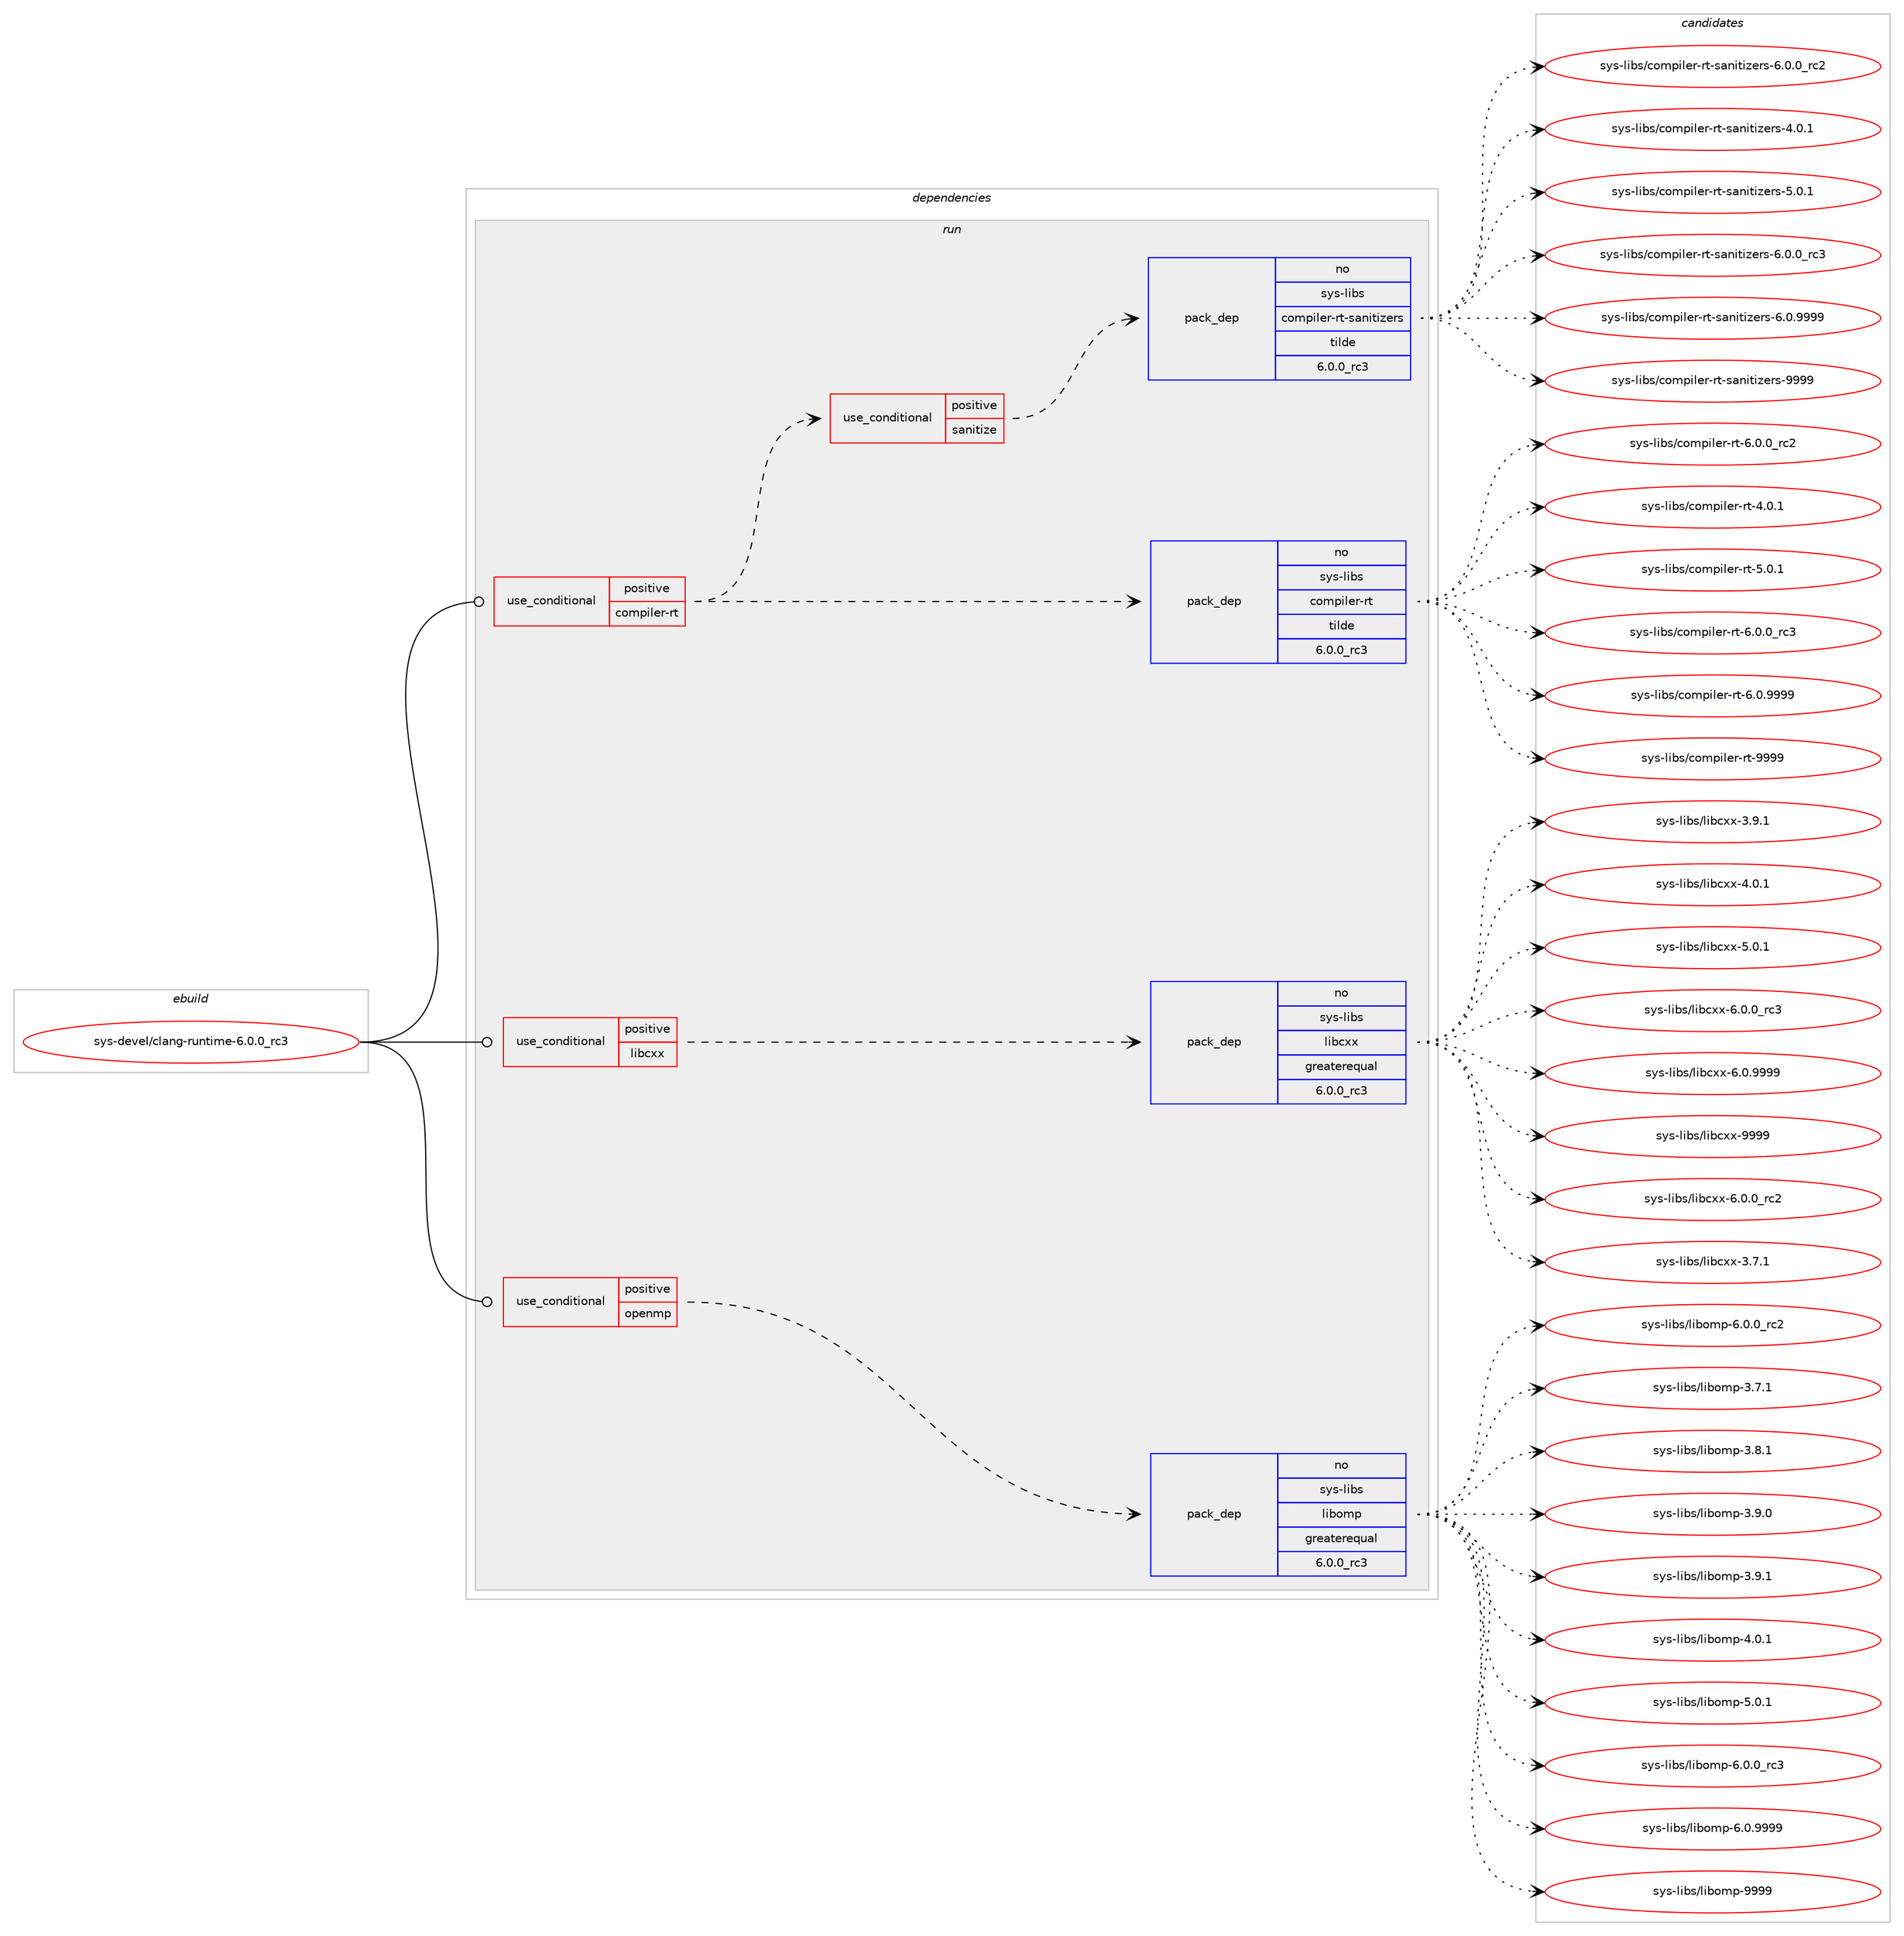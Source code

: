 digraph prolog {

# *************
# Graph options
# *************

newrank=true;
concentrate=true;
compound=true;
graph [rankdir=LR,fontname=Helvetica,fontsize=10,ranksep=1.5];#, ranksep=2.5, nodesep=0.2];
edge  [arrowhead=vee];
node  [fontname=Helvetica,fontsize=10];

# **********
# The ebuild
# **********

subgraph cluster_leftcol {
color=gray;
rank=same;
label=<<i>ebuild</i>>;
id [label="sys-devel/clang-runtime-6.0.0_rc3", color=red, width=4, href="../sys-devel/clang-runtime-6.0.0_rc3.svg"];
}

# ****************
# The dependencies
# ****************

subgraph cluster_midcol {
color=gray;
label=<<i>dependencies</i>>;
subgraph cluster_compile {
fillcolor="#eeeeee";
style=filled;
label=<<i>compile</i>>;
}
subgraph cluster_compileandrun {
fillcolor="#eeeeee";
style=filled;
label=<<i>compile and run</i>>;
}
subgraph cluster_run {
fillcolor="#eeeeee";
style=filled;
label=<<i>run</i>>;
subgraph cond646 {
dependency6352 [label=<<TABLE BORDER="0" CELLBORDER="1" CELLSPACING="0" CELLPADDING="4"><TR><TD ROWSPAN="3" CELLPADDING="10">use_conditional</TD></TR><TR><TD>positive</TD></TR><TR><TD>compiler-rt</TD></TR></TABLE>>, shape=none, color=red];
subgraph pack5676 {
dependency6353 [label=<<TABLE BORDER="0" CELLBORDER="1" CELLSPACING="0" CELLPADDING="4" WIDTH="220"><TR><TD ROWSPAN="6" CELLPADDING="30">pack_dep</TD></TR><TR><TD WIDTH="110">no</TD></TR><TR><TD>sys-libs</TD></TR><TR><TD>compiler-rt</TD></TR><TR><TD>tilde</TD></TR><TR><TD>6.0.0_rc3</TD></TR></TABLE>>, shape=none, color=blue];
}
dependency6352:e -> dependency6353:w [weight=20,style="dashed",arrowhead="vee"];
subgraph cond647 {
dependency6354 [label=<<TABLE BORDER="0" CELLBORDER="1" CELLSPACING="0" CELLPADDING="4"><TR><TD ROWSPAN="3" CELLPADDING="10">use_conditional</TD></TR><TR><TD>positive</TD></TR><TR><TD>sanitize</TD></TR></TABLE>>, shape=none, color=red];
subgraph pack5677 {
dependency6355 [label=<<TABLE BORDER="0" CELLBORDER="1" CELLSPACING="0" CELLPADDING="4" WIDTH="220"><TR><TD ROWSPAN="6" CELLPADDING="30">pack_dep</TD></TR><TR><TD WIDTH="110">no</TD></TR><TR><TD>sys-libs</TD></TR><TR><TD>compiler-rt-sanitizers</TD></TR><TR><TD>tilde</TD></TR><TR><TD>6.0.0_rc3</TD></TR></TABLE>>, shape=none, color=blue];
}
dependency6354:e -> dependency6355:w [weight=20,style="dashed",arrowhead="vee"];
}
dependency6352:e -> dependency6354:w [weight=20,style="dashed",arrowhead="vee"];
}
id:e -> dependency6352:w [weight=20,style="solid",arrowhead="odot"];
subgraph cond648 {
dependency6356 [label=<<TABLE BORDER="0" CELLBORDER="1" CELLSPACING="0" CELLPADDING="4"><TR><TD ROWSPAN="3" CELLPADDING="10">use_conditional</TD></TR><TR><TD>positive</TD></TR><TR><TD>libcxx</TD></TR></TABLE>>, shape=none, color=red];
subgraph pack5678 {
dependency6357 [label=<<TABLE BORDER="0" CELLBORDER="1" CELLSPACING="0" CELLPADDING="4" WIDTH="220"><TR><TD ROWSPAN="6" CELLPADDING="30">pack_dep</TD></TR><TR><TD WIDTH="110">no</TD></TR><TR><TD>sys-libs</TD></TR><TR><TD>libcxx</TD></TR><TR><TD>greaterequal</TD></TR><TR><TD>6.0.0_rc3</TD></TR></TABLE>>, shape=none, color=blue];
}
dependency6356:e -> dependency6357:w [weight=20,style="dashed",arrowhead="vee"];
}
id:e -> dependency6356:w [weight=20,style="solid",arrowhead="odot"];
subgraph cond649 {
dependency6358 [label=<<TABLE BORDER="0" CELLBORDER="1" CELLSPACING="0" CELLPADDING="4"><TR><TD ROWSPAN="3" CELLPADDING="10">use_conditional</TD></TR><TR><TD>positive</TD></TR><TR><TD>openmp</TD></TR></TABLE>>, shape=none, color=red];
subgraph pack5679 {
dependency6359 [label=<<TABLE BORDER="0" CELLBORDER="1" CELLSPACING="0" CELLPADDING="4" WIDTH="220"><TR><TD ROWSPAN="6" CELLPADDING="30">pack_dep</TD></TR><TR><TD WIDTH="110">no</TD></TR><TR><TD>sys-libs</TD></TR><TR><TD>libomp</TD></TR><TR><TD>greaterequal</TD></TR><TR><TD>6.0.0_rc3</TD></TR></TABLE>>, shape=none, color=blue];
}
dependency6358:e -> dependency6359:w [weight=20,style="dashed",arrowhead="vee"];
}
id:e -> dependency6358:w [weight=20,style="solid",arrowhead="odot"];
}
}

# **************
# The candidates
# **************

subgraph cluster_choices {
rank=same;
color=gray;
label=<<i>candidates</i>>;

subgraph choice5676 {
color=black;
nodesep=1;
choice1151211154510810598115479911110911210510810111445114116455446484648951149950 [label="sys-libs/compiler-rt-6.0.0_rc2", color=red, width=4,href="../sys-libs/compiler-rt-6.0.0_rc2.svg"];
choice1151211154510810598115479911110911210510810111445114116455246484649 [label="sys-libs/compiler-rt-4.0.1", color=red, width=4,href="../sys-libs/compiler-rt-4.0.1.svg"];
choice1151211154510810598115479911110911210510810111445114116455346484649 [label="sys-libs/compiler-rt-5.0.1", color=red, width=4,href="../sys-libs/compiler-rt-5.0.1.svg"];
choice1151211154510810598115479911110911210510810111445114116455446484648951149951 [label="sys-libs/compiler-rt-6.0.0_rc3", color=red, width=4,href="../sys-libs/compiler-rt-6.0.0_rc3.svg"];
choice1151211154510810598115479911110911210510810111445114116455446484657575757 [label="sys-libs/compiler-rt-6.0.9999", color=red, width=4,href="../sys-libs/compiler-rt-6.0.9999.svg"];
choice11512111545108105981154799111109112105108101114451141164557575757 [label="sys-libs/compiler-rt-9999", color=red, width=4,href="../sys-libs/compiler-rt-9999.svg"];
dependency6353:e -> choice1151211154510810598115479911110911210510810111445114116455446484648951149950:w [style=dotted,weight="100"];
dependency6353:e -> choice1151211154510810598115479911110911210510810111445114116455246484649:w [style=dotted,weight="100"];
dependency6353:e -> choice1151211154510810598115479911110911210510810111445114116455346484649:w [style=dotted,weight="100"];
dependency6353:e -> choice1151211154510810598115479911110911210510810111445114116455446484648951149951:w [style=dotted,weight="100"];
dependency6353:e -> choice1151211154510810598115479911110911210510810111445114116455446484657575757:w [style=dotted,weight="100"];
dependency6353:e -> choice11512111545108105981154799111109112105108101114451141164557575757:w [style=dotted,weight="100"];
}
subgraph choice5677 {
color=black;
nodesep=1;
choice11512111545108105981154799111109112105108101114451141164511597110105116105122101114115455446484648951149950 [label="sys-libs/compiler-rt-sanitizers-6.0.0_rc2", color=red, width=4,href="../sys-libs/compiler-rt-sanitizers-6.0.0_rc2.svg"];
choice11512111545108105981154799111109112105108101114451141164511597110105116105122101114115455246484649 [label="sys-libs/compiler-rt-sanitizers-4.0.1", color=red, width=4,href="../sys-libs/compiler-rt-sanitizers-4.0.1.svg"];
choice11512111545108105981154799111109112105108101114451141164511597110105116105122101114115455346484649 [label="sys-libs/compiler-rt-sanitizers-5.0.1", color=red, width=4,href="../sys-libs/compiler-rt-sanitizers-5.0.1.svg"];
choice11512111545108105981154799111109112105108101114451141164511597110105116105122101114115455446484648951149951 [label="sys-libs/compiler-rt-sanitizers-6.0.0_rc3", color=red, width=4,href="../sys-libs/compiler-rt-sanitizers-6.0.0_rc3.svg"];
choice11512111545108105981154799111109112105108101114451141164511597110105116105122101114115455446484657575757 [label="sys-libs/compiler-rt-sanitizers-6.0.9999", color=red, width=4,href="../sys-libs/compiler-rt-sanitizers-6.0.9999.svg"];
choice115121115451081059811547991111091121051081011144511411645115971101051161051221011141154557575757 [label="sys-libs/compiler-rt-sanitizers-9999", color=red, width=4,href="../sys-libs/compiler-rt-sanitizers-9999.svg"];
dependency6355:e -> choice11512111545108105981154799111109112105108101114451141164511597110105116105122101114115455446484648951149950:w [style=dotted,weight="100"];
dependency6355:e -> choice11512111545108105981154799111109112105108101114451141164511597110105116105122101114115455246484649:w [style=dotted,weight="100"];
dependency6355:e -> choice11512111545108105981154799111109112105108101114451141164511597110105116105122101114115455346484649:w [style=dotted,weight="100"];
dependency6355:e -> choice11512111545108105981154799111109112105108101114451141164511597110105116105122101114115455446484648951149951:w [style=dotted,weight="100"];
dependency6355:e -> choice11512111545108105981154799111109112105108101114451141164511597110105116105122101114115455446484657575757:w [style=dotted,weight="100"];
dependency6355:e -> choice115121115451081059811547991111091121051081011144511411645115971101051161051221011141154557575757:w [style=dotted,weight="100"];
}
subgraph choice5678 {
color=black;
nodesep=1;
choice1151211154510810598115471081059899120120455446484648951149950 [label="sys-libs/libcxx-6.0.0_rc2", color=red, width=4,href="../sys-libs/libcxx-6.0.0_rc2.svg"];
choice1151211154510810598115471081059899120120455146554649 [label="sys-libs/libcxx-3.7.1", color=red, width=4,href="../sys-libs/libcxx-3.7.1.svg"];
choice1151211154510810598115471081059899120120455146574649 [label="sys-libs/libcxx-3.9.1", color=red, width=4,href="../sys-libs/libcxx-3.9.1.svg"];
choice1151211154510810598115471081059899120120455246484649 [label="sys-libs/libcxx-4.0.1", color=red, width=4,href="../sys-libs/libcxx-4.0.1.svg"];
choice1151211154510810598115471081059899120120455346484649 [label="sys-libs/libcxx-5.0.1", color=red, width=4,href="../sys-libs/libcxx-5.0.1.svg"];
choice1151211154510810598115471081059899120120455446484648951149951 [label="sys-libs/libcxx-6.0.0_rc3", color=red, width=4,href="../sys-libs/libcxx-6.0.0_rc3.svg"];
choice1151211154510810598115471081059899120120455446484657575757 [label="sys-libs/libcxx-6.0.9999", color=red, width=4,href="../sys-libs/libcxx-6.0.9999.svg"];
choice11512111545108105981154710810598991201204557575757 [label="sys-libs/libcxx-9999", color=red, width=4,href="../sys-libs/libcxx-9999.svg"];
dependency6357:e -> choice1151211154510810598115471081059899120120455446484648951149950:w [style=dotted,weight="100"];
dependency6357:e -> choice1151211154510810598115471081059899120120455146554649:w [style=dotted,weight="100"];
dependency6357:e -> choice1151211154510810598115471081059899120120455146574649:w [style=dotted,weight="100"];
dependency6357:e -> choice1151211154510810598115471081059899120120455246484649:w [style=dotted,weight="100"];
dependency6357:e -> choice1151211154510810598115471081059899120120455346484649:w [style=dotted,weight="100"];
dependency6357:e -> choice1151211154510810598115471081059899120120455446484648951149951:w [style=dotted,weight="100"];
dependency6357:e -> choice1151211154510810598115471081059899120120455446484657575757:w [style=dotted,weight="100"];
dependency6357:e -> choice11512111545108105981154710810598991201204557575757:w [style=dotted,weight="100"];
}
subgraph choice5679 {
color=black;
nodesep=1;
choice11512111545108105981154710810598111109112455446484648951149950 [label="sys-libs/libomp-6.0.0_rc2", color=red, width=4,href="../sys-libs/libomp-6.0.0_rc2.svg"];
choice11512111545108105981154710810598111109112455146554649 [label="sys-libs/libomp-3.7.1", color=red, width=4,href="../sys-libs/libomp-3.7.1.svg"];
choice11512111545108105981154710810598111109112455146564649 [label="sys-libs/libomp-3.8.1", color=red, width=4,href="../sys-libs/libomp-3.8.1.svg"];
choice11512111545108105981154710810598111109112455146574648 [label="sys-libs/libomp-3.9.0", color=red, width=4,href="../sys-libs/libomp-3.9.0.svg"];
choice11512111545108105981154710810598111109112455146574649 [label="sys-libs/libomp-3.9.1", color=red, width=4,href="../sys-libs/libomp-3.9.1.svg"];
choice11512111545108105981154710810598111109112455246484649 [label="sys-libs/libomp-4.0.1", color=red, width=4,href="../sys-libs/libomp-4.0.1.svg"];
choice11512111545108105981154710810598111109112455346484649 [label="sys-libs/libomp-5.0.1", color=red, width=4,href="../sys-libs/libomp-5.0.1.svg"];
choice11512111545108105981154710810598111109112455446484648951149951 [label="sys-libs/libomp-6.0.0_rc3", color=red, width=4,href="../sys-libs/libomp-6.0.0_rc3.svg"];
choice11512111545108105981154710810598111109112455446484657575757 [label="sys-libs/libomp-6.0.9999", color=red, width=4,href="../sys-libs/libomp-6.0.9999.svg"];
choice115121115451081059811547108105981111091124557575757 [label="sys-libs/libomp-9999", color=red, width=4,href="../sys-libs/libomp-9999.svg"];
dependency6359:e -> choice11512111545108105981154710810598111109112455446484648951149950:w [style=dotted,weight="100"];
dependency6359:e -> choice11512111545108105981154710810598111109112455146554649:w [style=dotted,weight="100"];
dependency6359:e -> choice11512111545108105981154710810598111109112455146564649:w [style=dotted,weight="100"];
dependency6359:e -> choice11512111545108105981154710810598111109112455146574648:w [style=dotted,weight="100"];
dependency6359:e -> choice11512111545108105981154710810598111109112455146574649:w [style=dotted,weight="100"];
dependency6359:e -> choice11512111545108105981154710810598111109112455246484649:w [style=dotted,weight="100"];
dependency6359:e -> choice11512111545108105981154710810598111109112455346484649:w [style=dotted,weight="100"];
dependency6359:e -> choice11512111545108105981154710810598111109112455446484648951149951:w [style=dotted,weight="100"];
dependency6359:e -> choice11512111545108105981154710810598111109112455446484657575757:w [style=dotted,weight="100"];
dependency6359:e -> choice115121115451081059811547108105981111091124557575757:w [style=dotted,weight="100"];
}
}

}
